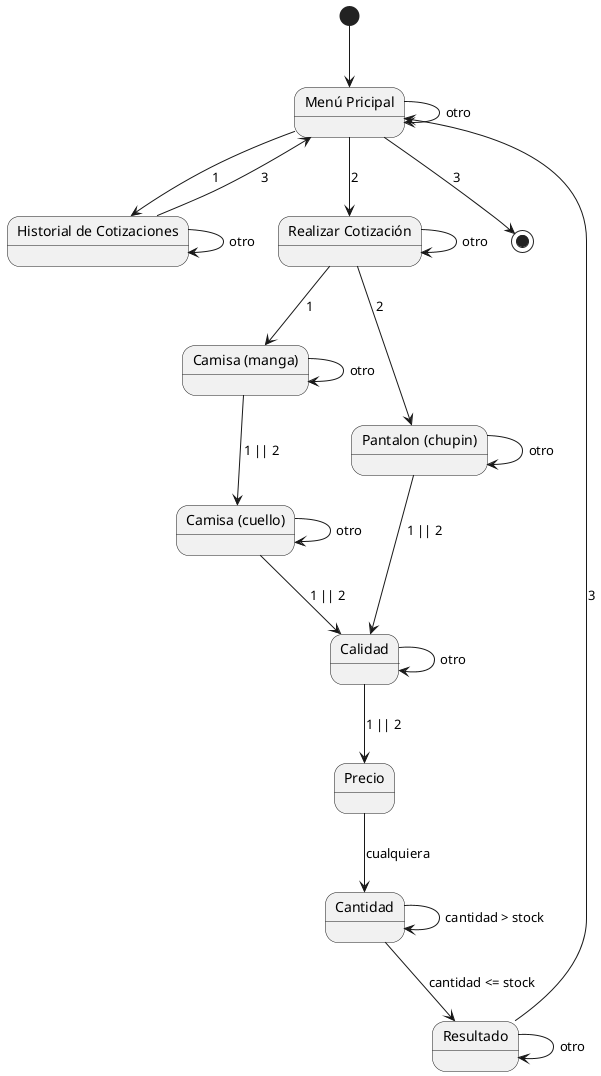 @startuml stateDiagram

state "Menú Pricipal" as main

state "Historial de Cotizaciones" as hist

state "Realizar Cotización" as cot

state "Camisa (manga)" as camMan

state "Camisa (cuello)" as camCue

state "Pantalon (chupin)" as pantChup

state "Calidad" as cal

state "Precio" as precio

state "Cantidad" as cant

state "Resultado" as res

[*] --> main
main --> hist : 1
main --> cot : 2
main --> [*] : 3
main --> main : otro
hist --> main : 3
hist --> hist : otro
cot --> camMan : 1
cot --> pantChup : 2
pantChup --> pantChup : otro
cot --> cot : otro
camMan --> camCue : 1 || 2
camMan --> camMan : otro
camCue --> camCue : otro
camCue --> cal : 1 || 2
pantChup --> cal : 1 || 2
cal --> precio : 1 || 2
cal --> cal : otro
precio --> cant : cualquiera
cant --> cant : cantidad > stock
cant --> res : cantidad <= stock
res --> main : 3
res --> res : otro
@enduml
